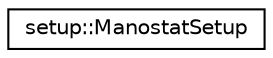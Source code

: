 digraph "Graphical Class Hierarchy"
{
 // LATEX_PDF_SIZE
  edge [fontname="Helvetica",fontsize="10",labelfontname="Helvetica",labelfontsize="10"];
  node [fontname="Helvetica",fontsize="10",shape=record];
  rankdir="LR";
  Node0 [label="setup::ManostatSetup",height=0.2,width=0.4,color="black", fillcolor="white", style="filled",URL="$classsetup_1_1ManostatSetup.html",tooltip="Setup manostat."];
}
